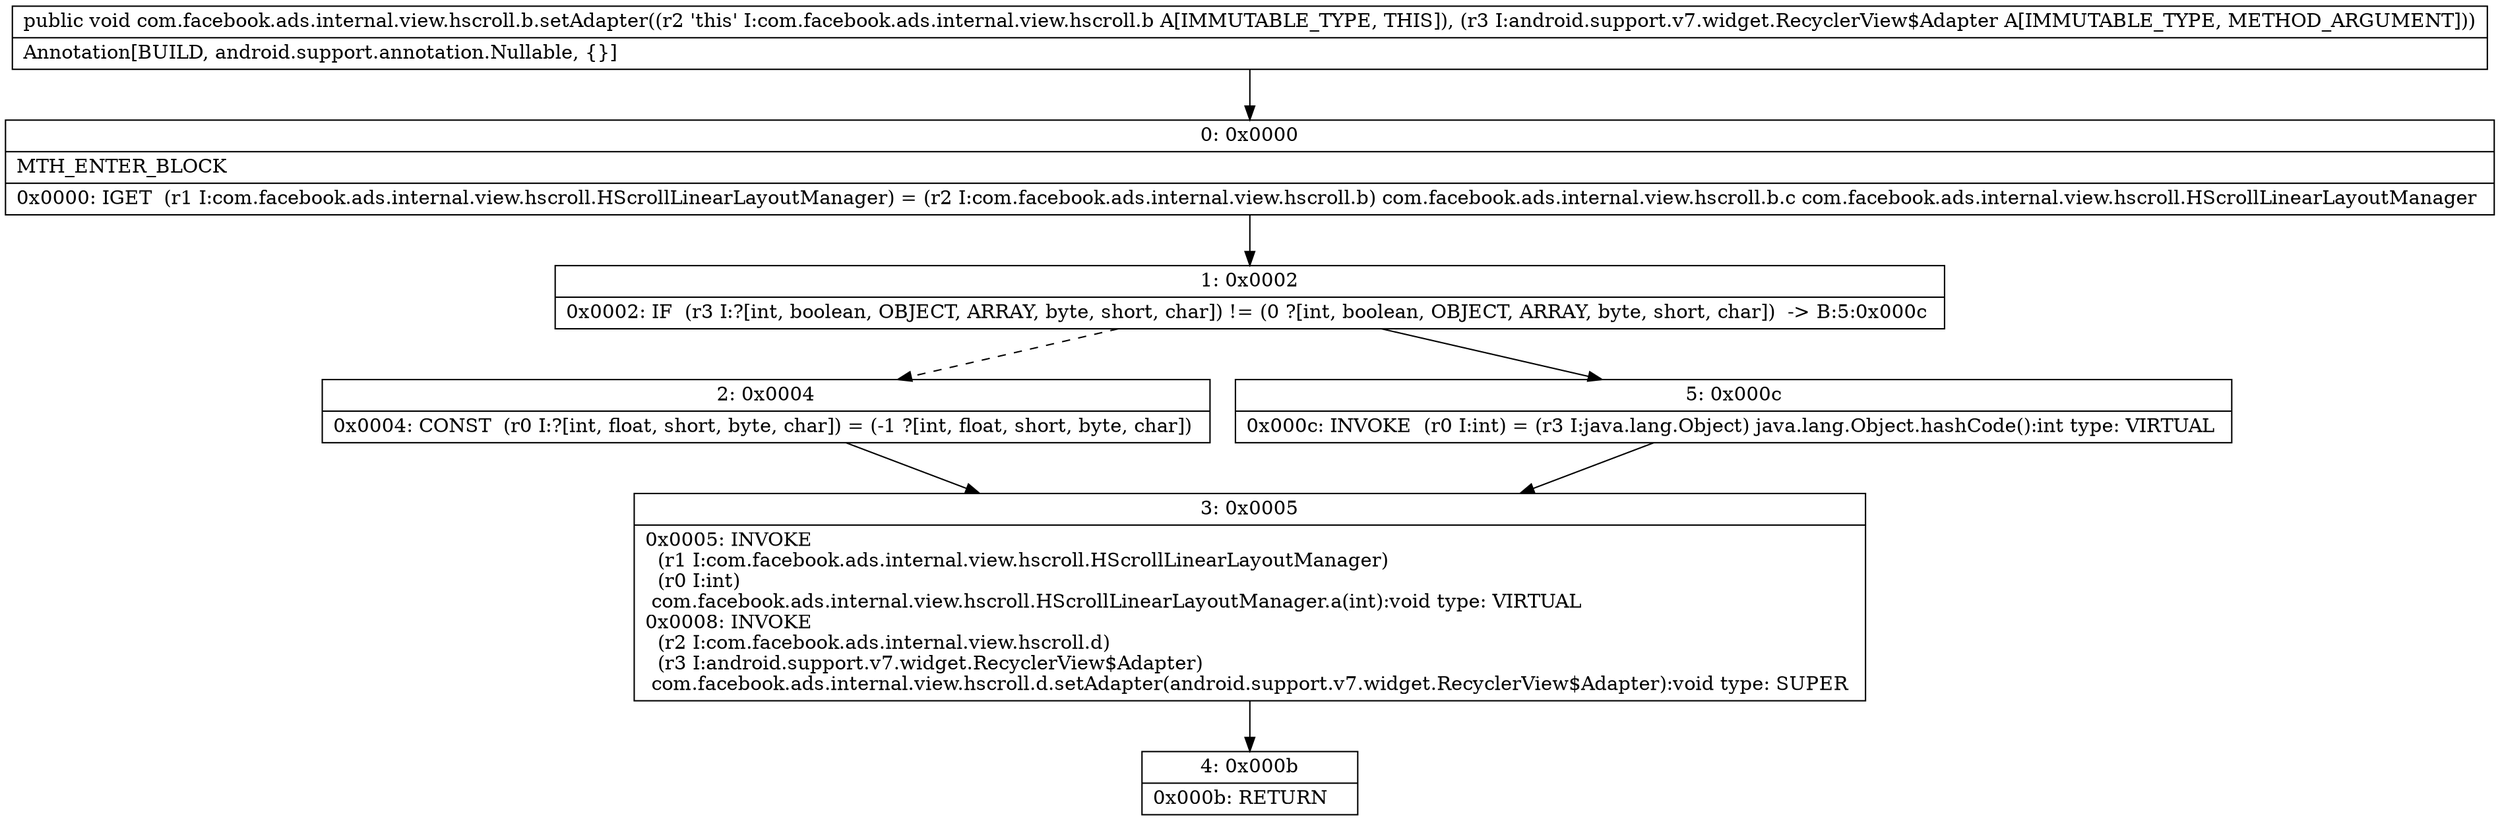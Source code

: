 digraph "CFG forcom.facebook.ads.internal.view.hscroll.b.setAdapter(Landroid\/support\/v7\/widget\/RecyclerView$Adapter;)V" {
Node_0 [shape=record,label="{0\:\ 0x0000|MTH_ENTER_BLOCK\l|0x0000: IGET  (r1 I:com.facebook.ads.internal.view.hscroll.HScrollLinearLayoutManager) = (r2 I:com.facebook.ads.internal.view.hscroll.b) com.facebook.ads.internal.view.hscroll.b.c com.facebook.ads.internal.view.hscroll.HScrollLinearLayoutManager \l}"];
Node_1 [shape=record,label="{1\:\ 0x0002|0x0002: IF  (r3 I:?[int, boolean, OBJECT, ARRAY, byte, short, char]) != (0 ?[int, boolean, OBJECT, ARRAY, byte, short, char])  \-\> B:5:0x000c \l}"];
Node_2 [shape=record,label="{2\:\ 0x0004|0x0004: CONST  (r0 I:?[int, float, short, byte, char]) = (\-1 ?[int, float, short, byte, char]) \l}"];
Node_3 [shape=record,label="{3\:\ 0x0005|0x0005: INVOKE  \l  (r1 I:com.facebook.ads.internal.view.hscroll.HScrollLinearLayoutManager)\l  (r0 I:int)\l com.facebook.ads.internal.view.hscroll.HScrollLinearLayoutManager.a(int):void type: VIRTUAL \l0x0008: INVOKE  \l  (r2 I:com.facebook.ads.internal.view.hscroll.d)\l  (r3 I:android.support.v7.widget.RecyclerView$Adapter)\l com.facebook.ads.internal.view.hscroll.d.setAdapter(android.support.v7.widget.RecyclerView$Adapter):void type: SUPER \l}"];
Node_4 [shape=record,label="{4\:\ 0x000b|0x000b: RETURN   \l}"];
Node_5 [shape=record,label="{5\:\ 0x000c|0x000c: INVOKE  (r0 I:int) = (r3 I:java.lang.Object) java.lang.Object.hashCode():int type: VIRTUAL \l}"];
MethodNode[shape=record,label="{public void com.facebook.ads.internal.view.hscroll.b.setAdapter((r2 'this' I:com.facebook.ads.internal.view.hscroll.b A[IMMUTABLE_TYPE, THIS]), (r3 I:android.support.v7.widget.RecyclerView$Adapter A[IMMUTABLE_TYPE, METHOD_ARGUMENT]))  | Annotation[BUILD, android.support.annotation.Nullable, \{\}]\l}"];
MethodNode -> Node_0;
Node_0 -> Node_1;
Node_1 -> Node_2[style=dashed];
Node_1 -> Node_5;
Node_2 -> Node_3;
Node_3 -> Node_4;
Node_5 -> Node_3;
}

